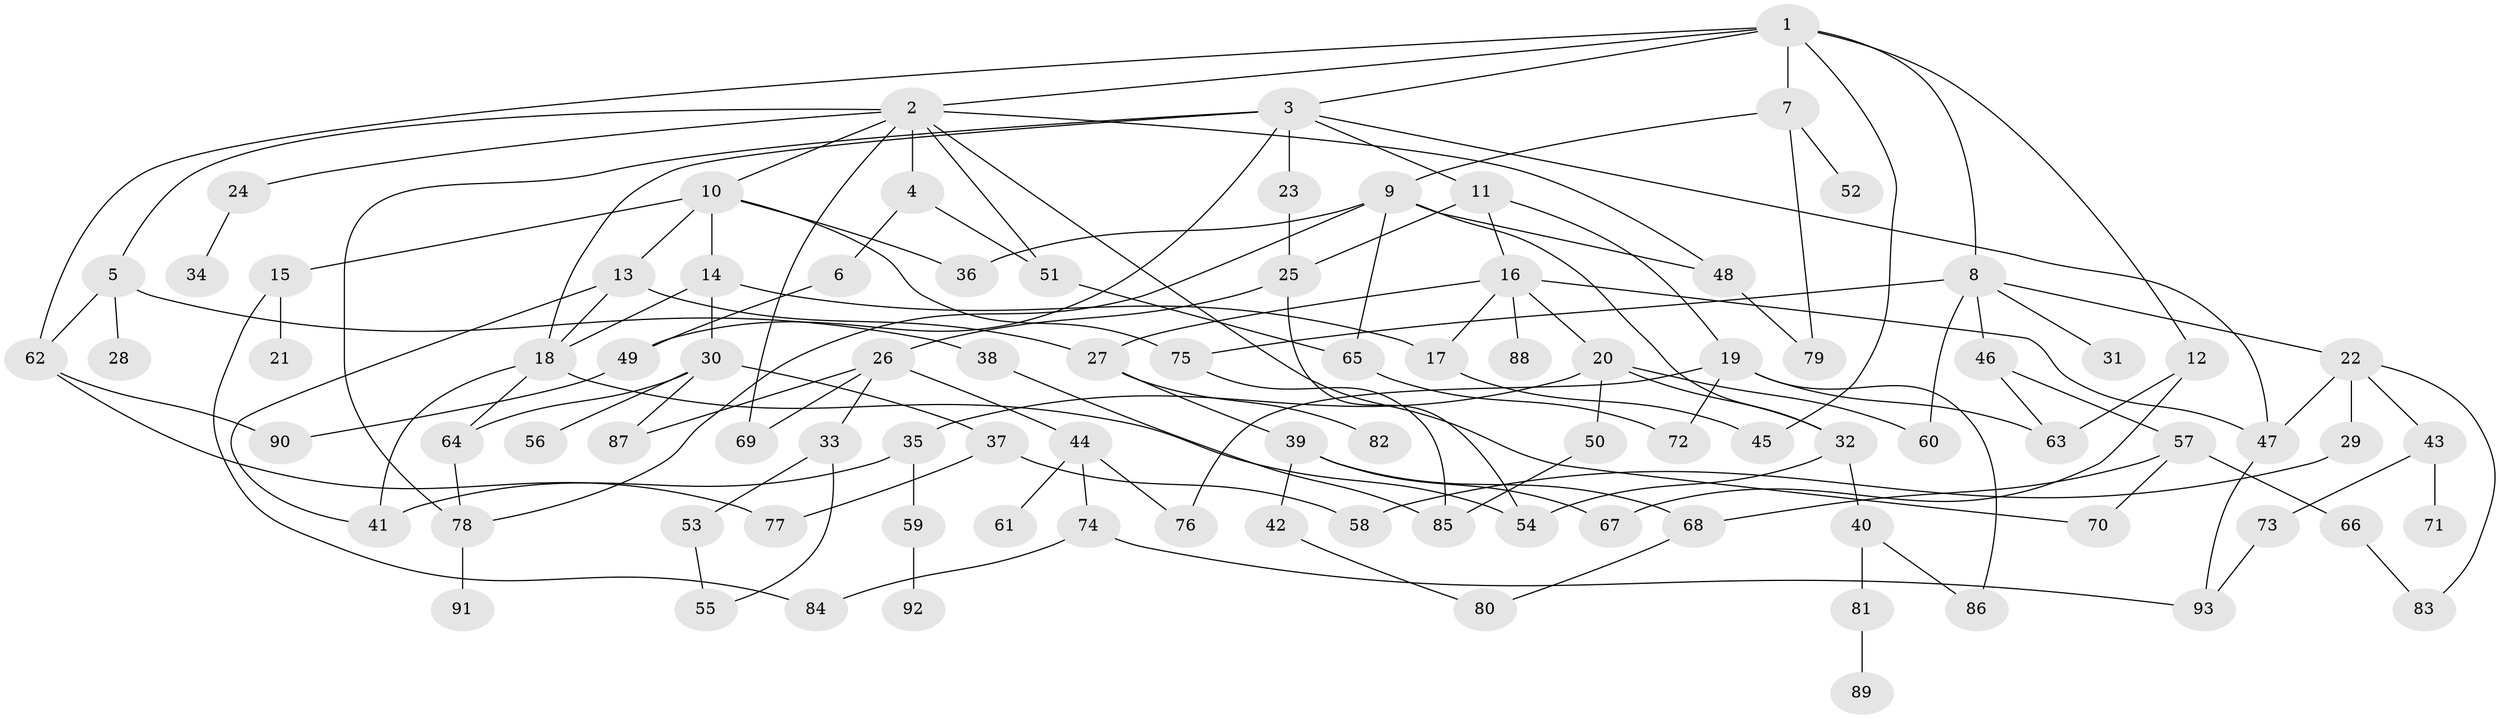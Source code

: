 // Generated by graph-tools (version 1.1) at 2025/25/03/09/25 03:25:31]
// undirected, 93 vertices, 138 edges
graph export_dot {
graph [start="1"]
  node [color=gray90,style=filled];
  1;
  2;
  3;
  4;
  5;
  6;
  7;
  8;
  9;
  10;
  11;
  12;
  13;
  14;
  15;
  16;
  17;
  18;
  19;
  20;
  21;
  22;
  23;
  24;
  25;
  26;
  27;
  28;
  29;
  30;
  31;
  32;
  33;
  34;
  35;
  36;
  37;
  38;
  39;
  40;
  41;
  42;
  43;
  44;
  45;
  46;
  47;
  48;
  49;
  50;
  51;
  52;
  53;
  54;
  55;
  56;
  57;
  58;
  59;
  60;
  61;
  62;
  63;
  64;
  65;
  66;
  67;
  68;
  69;
  70;
  71;
  72;
  73;
  74;
  75;
  76;
  77;
  78;
  79;
  80;
  81;
  82;
  83;
  84;
  85;
  86;
  87;
  88;
  89;
  90;
  91;
  92;
  93;
  1 -- 2;
  1 -- 3;
  1 -- 7;
  1 -- 8;
  1 -- 12;
  1 -- 45;
  1 -- 62;
  2 -- 4;
  2 -- 5;
  2 -- 10;
  2 -- 24;
  2 -- 48;
  2 -- 51;
  2 -- 69;
  2 -- 70;
  3 -- 11;
  3 -- 18;
  3 -- 23;
  3 -- 49;
  3 -- 78;
  3 -- 47;
  4 -- 6;
  4 -- 51;
  5 -- 28;
  5 -- 38;
  5 -- 62;
  6 -- 49;
  7 -- 9;
  7 -- 52;
  7 -- 79;
  8 -- 22;
  8 -- 31;
  8 -- 46;
  8 -- 60;
  8 -- 75;
  9 -- 32;
  9 -- 78;
  9 -- 65;
  9 -- 36;
  9 -- 48;
  10 -- 13;
  10 -- 14;
  10 -- 15;
  10 -- 36;
  10 -- 75;
  11 -- 16;
  11 -- 19;
  11 -- 25;
  12 -- 63;
  12 -- 67;
  13 -- 27;
  13 -- 41;
  13 -- 18;
  14 -- 30;
  14 -- 17;
  14 -- 18;
  15 -- 21;
  15 -- 84;
  16 -- 17;
  16 -- 20;
  16 -- 88;
  16 -- 27;
  16 -- 47;
  17 -- 45;
  18 -- 54;
  18 -- 64;
  18 -- 41;
  19 -- 76;
  19 -- 86;
  19 -- 63;
  19 -- 72;
  20 -- 35;
  20 -- 50;
  20 -- 60;
  20 -- 32;
  22 -- 29;
  22 -- 43;
  22 -- 47;
  22 -- 83;
  23 -- 25;
  24 -- 34;
  25 -- 26;
  25 -- 54;
  26 -- 33;
  26 -- 44;
  26 -- 69;
  26 -- 87;
  27 -- 39;
  27 -- 82;
  29 -- 58;
  30 -- 37;
  30 -- 56;
  30 -- 64;
  30 -- 87;
  32 -- 40;
  32 -- 54;
  33 -- 53;
  33 -- 55;
  35 -- 41;
  35 -- 59;
  37 -- 58;
  37 -- 77;
  38 -- 85;
  39 -- 42;
  39 -- 67;
  39 -- 68;
  40 -- 81;
  40 -- 86;
  42 -- 80;
  43 -- 71;
  43 -- 73;
  44 -- 61;
  44 -- 74;
  44 -- 76;
  46 -- 57;
  46 -- 63;
  47 -- 93;
  48 -- 79;
  49 -- 90;
  50 -- 85;
  51 -- 65;
  53 -- 55;
  57 -- 66;
  57 -- 68;
  57 -- 70;
  59 -- 92;
  62 -- 90;
  62 -- 77;
  64 -- 78;
  65 -- 72;
  66 -- 83;
  68 -- 80;
  73 -- 93;
  74 -- 93;
  74 -- 84;
  75 -- 85;
  78 -- 91;
  81 -- 89;
}
